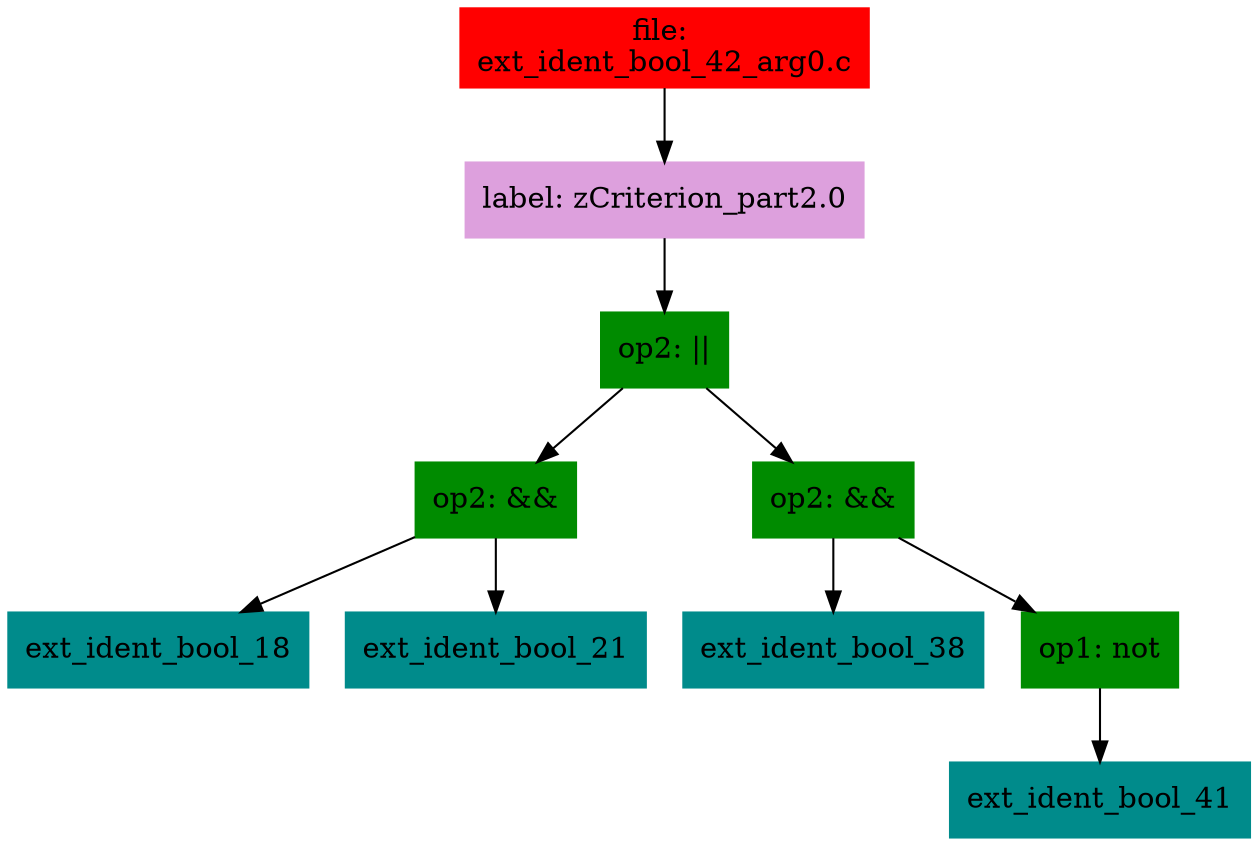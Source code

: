 digraph G {
node [shape=box]

0 [label="file: 
ext_ident_bool_42_arg0.c",color=red, style=filled]
1 [label="label: zCriterion_part2.0",color=plum, style=filled]
0 -> 1
2 [label="op2: ||",color=green4, style=filled]
1 -> 2
3 [label="op2: &&",color=green4, style=filled]
2 -> 3
4 [label="ext_ident_bool_18",color=cyan4, style=filled]
3 -> 4
18 [label="ext_ident_bool_21",color=cyan4, style=filled]
3 -> 18
35 [label="op2: &&",color=green4, style=filled]
2 -> 35
36 [label="ext_ident_bool_38",color=cyan4, style=filled]
35 -> 36
125 [label="op1: not",color=green4, style=filled]
35 -> 125
126 [label="ext_ident_bool_41",color=cyan4, style=filled]
125 -> 126


}

